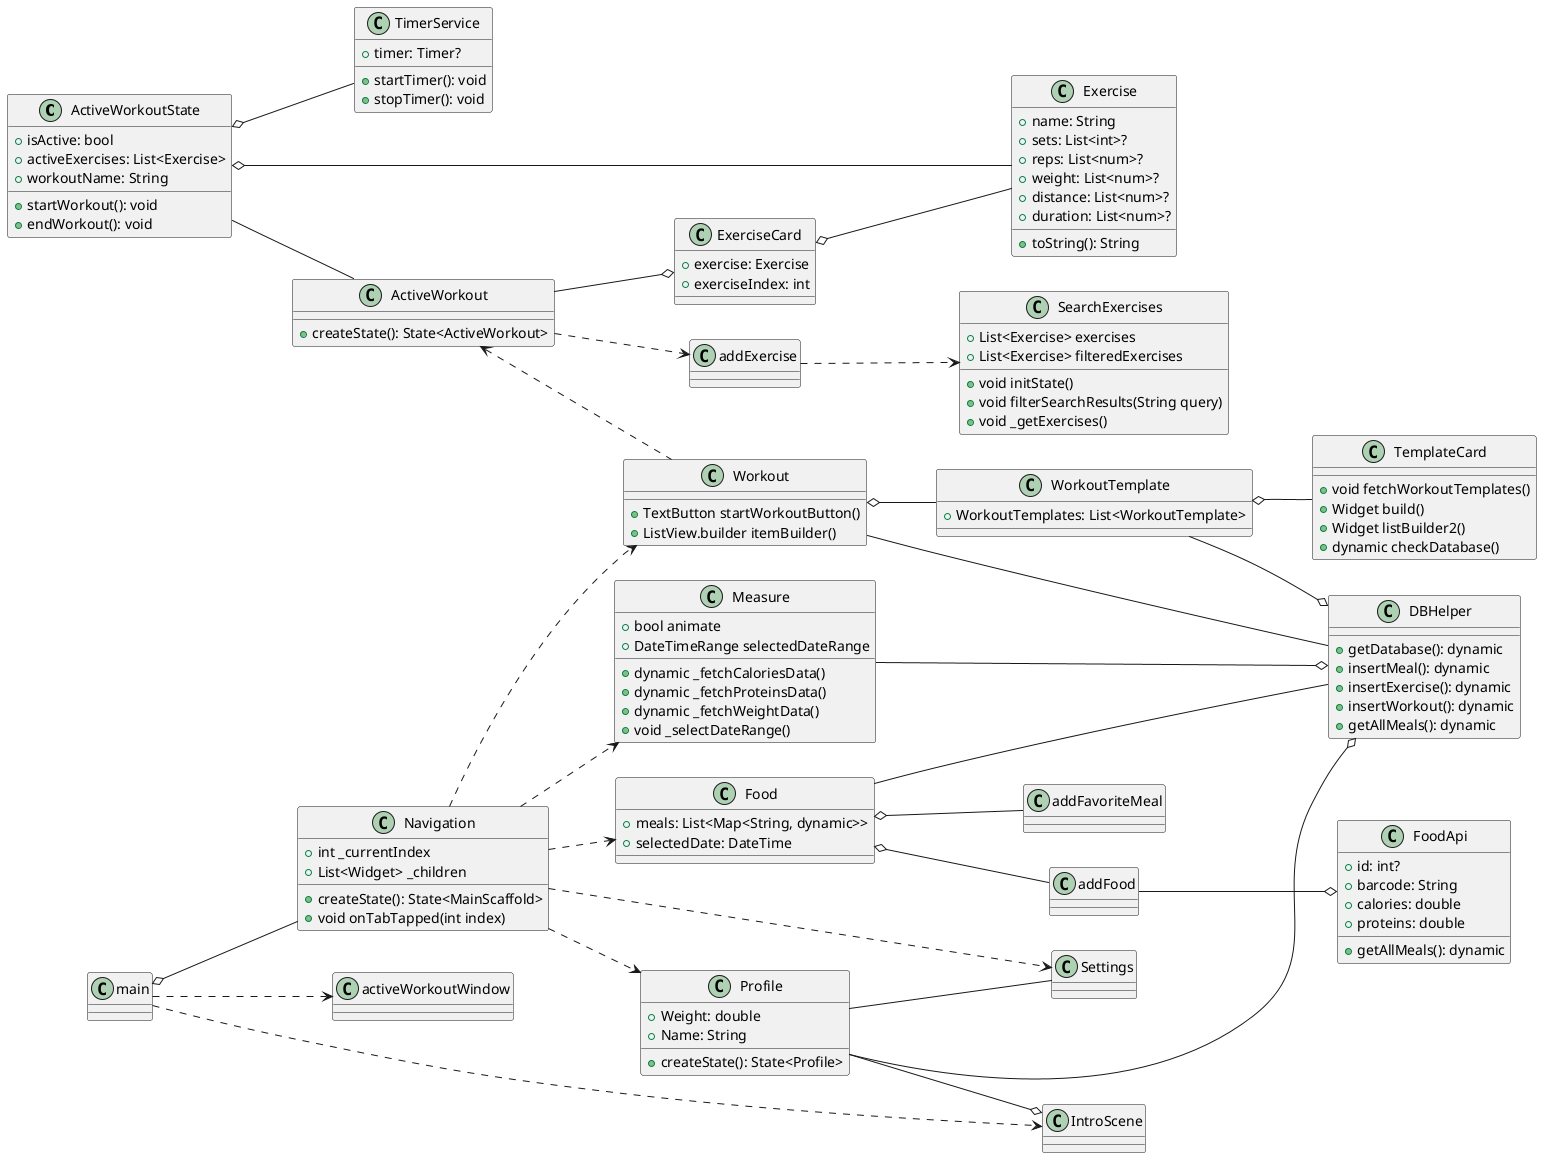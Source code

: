 @startuml
left to right direction

class ActiveWorkoutState {
  +isActive: bool
  +activeExercises: List<Exercise>
  +workoutName: String
  +startWorkout(): void
  +endWorkout(): void
}

class TimerService {
  +timer: Timer?
  +startTimer(): void
  +stopTimer(): void
}

class Exercise {
  +name: String
  +sets: List<int>?
  +reps: List<num>?
  +weight: List<num>?
  +distance: List<num>?
  +duration: List<num>?
  +toString(): String
}

class FoodApi {
  +id: int?
  +barcode: String
  +calories: double
  +proteins: double
  +getAllMeals(): dynamic
}

class DBHelper {
  +getDatabase(): dynamic
  +insertMeal(): dynamic
  +insertExercise(): dynamic
  +insertWorkout(): dynamic
  +getAllMeals(): dynamic
}

class Navigation {
  +createState(): State<MainScaffold>
}

class ActiveWorkout {
  +createState(): State<ActiveWorkout>
}

class ExerciseCard {
  +exercise: Exercise
  +exerciseIndex: int
}

class Profile {
  +Weight: double
  +Name: String
  +createState(): State<Profile>
}

class Settings {}

class WorkoutTemplate {
  +WorkoutTemplates: List<WorkoutTemplate>
}

class activeWorkoutWindow {}

class addExercise {}

class addFood {}

class addFavoriteMeal {}

class Food {
    +meals: List<Map<String, dynamic>>
    +selectedDate: DateTime
}

class IntroScene {}

class Measure {
  +bool animate
  +DateTimeRange selectedDateRange
  +dynamic _fetchCaloriesData()
  +dynamic _fetchProteinsData()
  +dynamic _fetchWeightData()
  +void _selectDateRange()
}

class Navigation {
  +int _currentIndex
  +List<Widget> _children
  +void onTabTapped(int index)
}

class SearchExercises {
    +List<Exercise> exercises
    +List<Exercise> filteredExercises
    +void initState()
    +void filterSearchResults(String query)
    +void _getExercises()
}

class TemplateCard {
 +void fetchWorkoutTemplates()
  +Widget build()
  +Widget listBuilder2()
  +dynamic checkDatabase()
}

class Workout {
    +TextButton startWorkoutButton()
    +ListView.builder itemBuilder()
}

ActiveWorkoutState o-- TimerService
ActiveWorkoutState o-- Exercise
ExerciseCard o-- Exercise
Profile --o DBHelper
Food -- DBHelper
addFood --o FoodApi
Workout -- DBHelper
ActiveWorkoutState -- ActiveWorkout
Measure --o DBHelper
WorkoutTemplate --o DBHelper
ActiveWorkout ..> addExercise
ActiveWorkout <.. Workout
ActiveWorkout --o ExerciseCard
addExercise ..> SearchExercises

main o-- Navigation
main ..> activeWorkoutWindow
main ..> IntroScene

Navigation ..> Profile
Navigation ..> Food
Navigation ..> Measure
Navigation ..> Workout
Navigation ..> Settings

Food o-- addFood
Food o-- addFavoriteMeal

Workout o-- WorkoutTemplate

Profile -- Settings
Profile --o IntroScene

WorkoutTemplate o-- TemplateCard

@enduml
